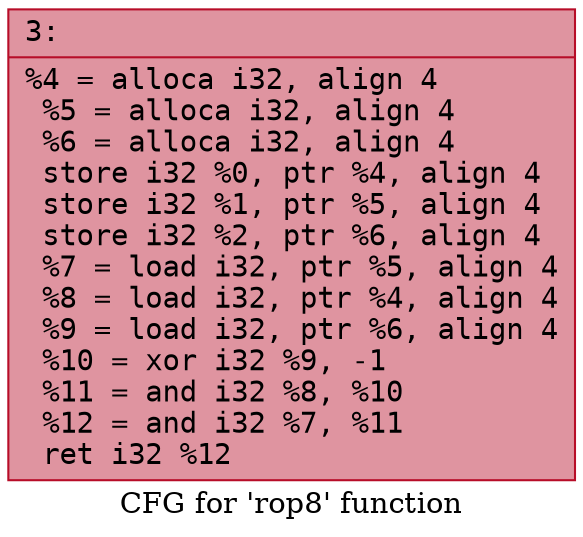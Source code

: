 digraph "CFG for 'rop8' function" {
	label="CFG for 'rop8' function";

	Node0x6000015c6120 [shape=record,color="#b70d28ff", style=filled, fillcolor="#b70d2870" fontname="Courier",label="{3:\l|  %4 = alloca i32, align 4\l  %5 = alloca i32, align 4\l  %6 = alloca i32, align 4\l  store i32 %0, ptr %4, align 4\l  store i32 %1, ptr %5, align 4\l  store i32 %2, ptr %6, align 4\l  %7 = load i32, ptr %5, align 4\l  %8 = load i32, ptr %4, align 4\l  %9 = load i32, ptr %6, align 4\l  %10 = xor i32 %9, -1\l  %11 = and i32 %8, %10\l  %12 = and i32 %7, %11\l  ret i32 %12\l}"];
}
